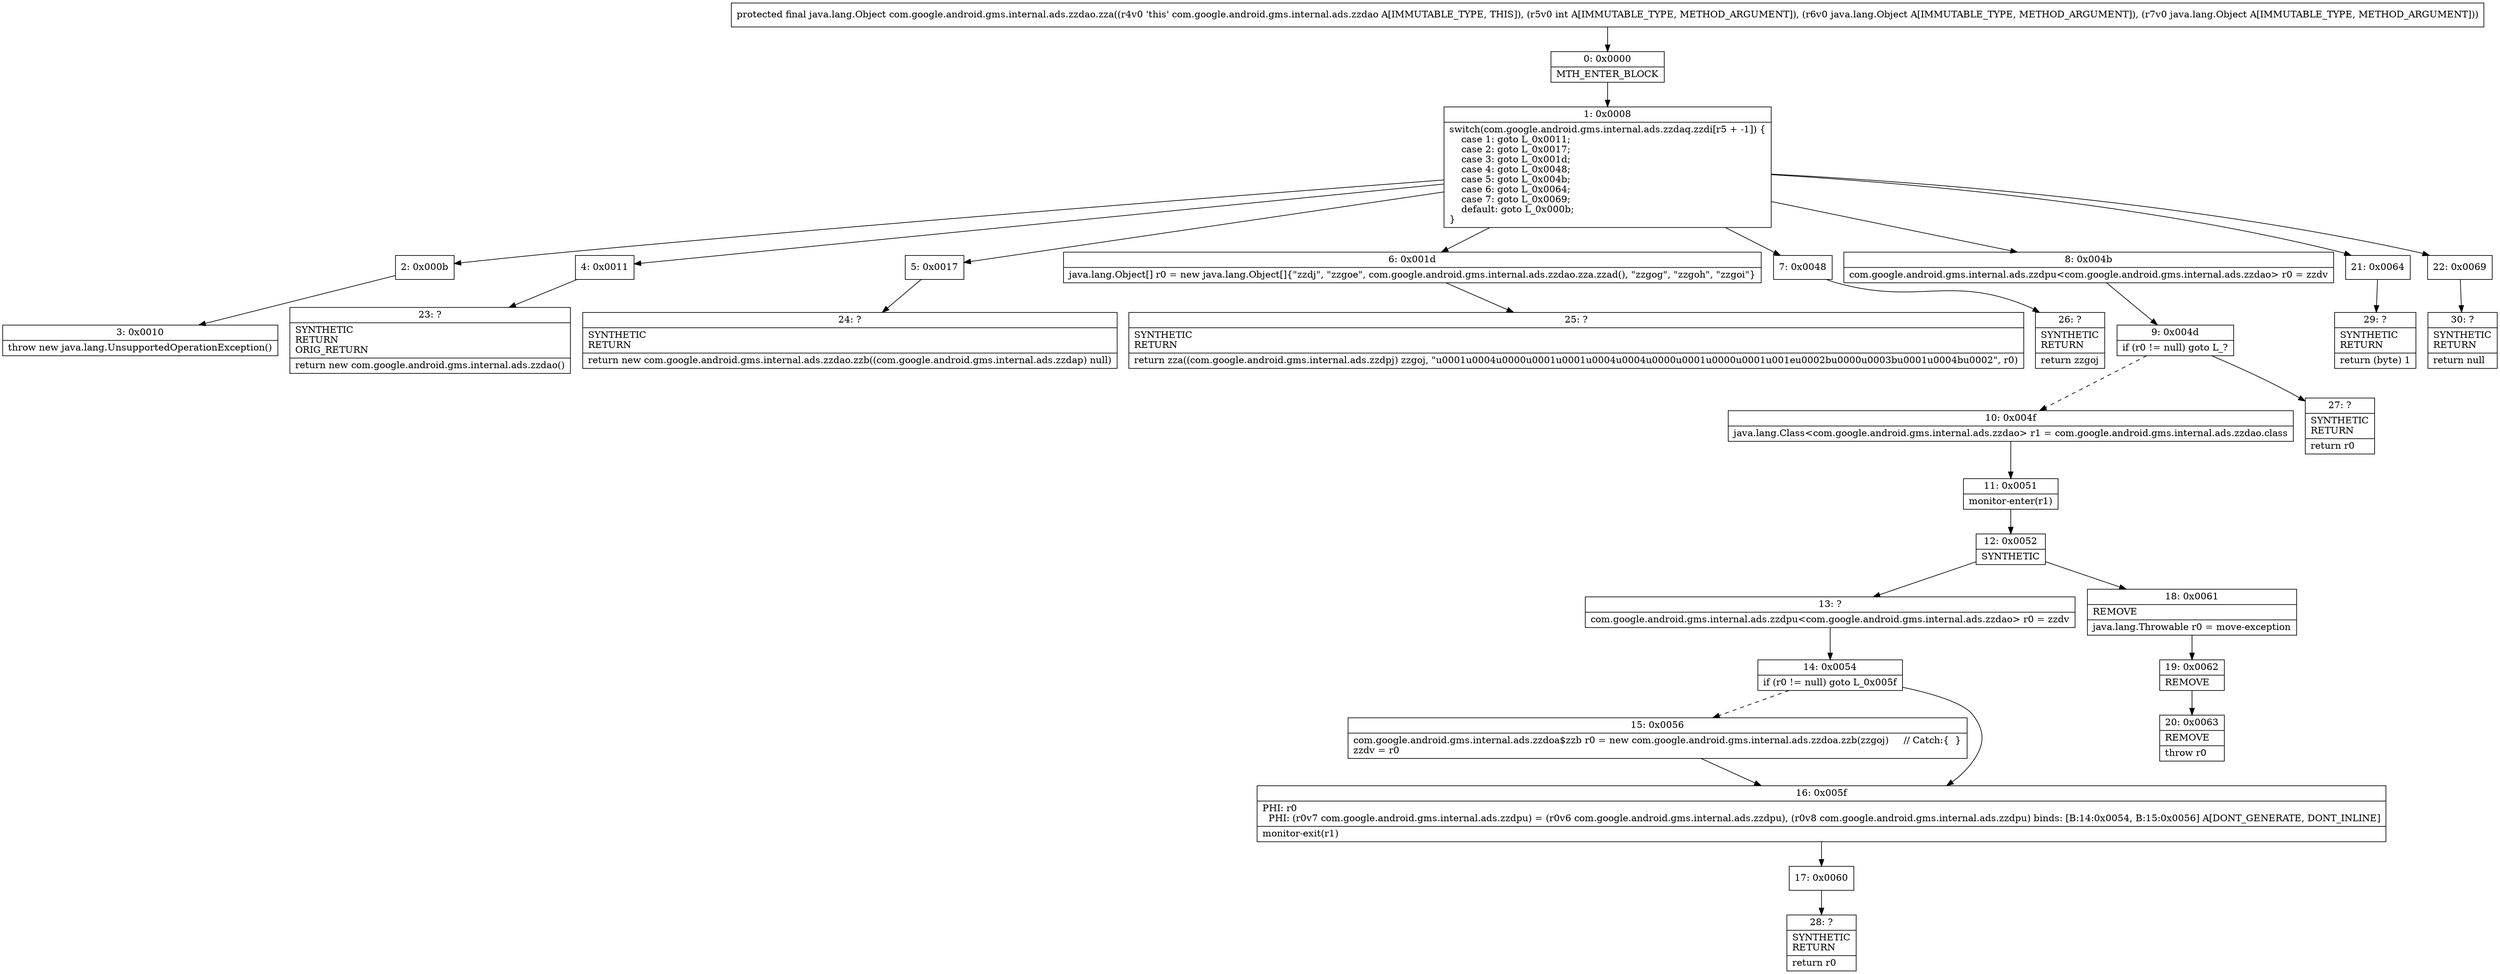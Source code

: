 digraph "CFG forcom.google.android.gms.internal.ads.zzdao.zza(ILjava\/lang\/Object;Ljava\/lang\/Object;)Ljava\/lang\/Object;" {
Node_0 [shape=record,label="{0\:\ 0x0000|MTH_ENTER_BLOCK\l}"];
Node_1 [shape=record,label="{1\:\ 0x0008|switch(com.google.android.gms.internal.ads.zzdaq.zzdi[r5 + \-1]) \{\l    case 1: goto L_0x0011;\l    case 2: goto L_0x0017;\l    case 3: goto L_0x001d;\l    case 4: goto L_0x0048;\l    case 5: goto L_0x004b;\l    case 6: goto L_0x0064;\l    case 7: goto L_0x0069;\l    default: goto L_0x000b;\l\}\l}"];
Node_2 [shape=record,label="{2\:\ 0x000b}"];
Node_3 [shape=record,label="{3\:\ 0x0010|throw new java.lang.UnsupportedOperationException()\l}"];
Node_4 [shape=record,label="{4\:\ 0x0011}"];
Node_5 [shape=record,label="{5\:\ 0x0017}"];
Node_6 [shape=record,label="{6\:\ 0x001d|java.lang.Object[] r0 = new java.lang.Object[]\{\"zzdj\", \"zzgoe\", com.google.android.gms.internal.ads.zzdao.zza.zzad(), \"zzgog\", \"zzgoh\", \"zzgoi\"\}\l}"];
Node_7 [shape=record,label="{7\:\ 0x0048}"];
Node_8 [shape=record,label="{8\:\ 0x004b|com.google.android.gms.internal.ads.zzdpu\<com.google.android.gms.internal.ads.zzdao\> r0 = zzdv\l}"];
Node_9 [shape=record,label="{9\:\ 0x004d|if (r0 != null) goto L_?\l}"];
Node_10 [shape=record,label="{10\:\ 0x004f|java.lang.Class\<com.google.android.gms.internal.ads.zzdao\> r1 = com.google.android.gms.internal.ads.zzdao.class\l}"];
Node_11 [shape=record,label="{11\:\ 0x0051|monitor\-enter(r1)\l}"];
Node_12 [shape=record,label="{12\:\ 0x0052|SYNTHETIC\l}"];
Node_13 [shape=record,label="{13\:\ ?|com.google.android.gms.internal.ads.zzdpu\<com.google.android.gms.internal.ads.zzdao\> r0 = zzdv\l}"];
Node_14 [shape=record,label="{14\:\ 0x0054|if (r0 != null) goto L_0x005f\l}"];
Node_15 [shape=record,label="{15\:\ 0x0056|com.google.android.gms.internal.ads.zzdoa$zzb r0 = new com.google.android.gms.internal.ads.zzdoa.zzb(zzgoj)     \/\/ Catch:\{  \}\lzzdv = r0\l}"];
Node_16 [shape=record,label="{16\:\ 0x005f|PHI: r0 \l  PHI: (r0v7 com.google.android.gms.internal.ads.zzdpu) = (r0v6 com.google.android.gms.internal.ads.zzdpu), (r0v8 com.google.android.gms.internal.ads.zzdpu) binds: [B:14:0x0054, B:15:0x0056] A[DONT_GENERATE, DONT_INLINE]\l|monitor\-exit(r1)\l}"];
Node_17 [shape=record,label="{17\:\ 0x0060}"];
Node_18 [shape=record,label="{18\:\ 0x0061|REMOVE\l|java.lang.Throwable r0 = move\-exception\l}"];
Node_19 [shape=record,label="{19\:\ 0x0062|REMOVE\l}"];
Node_20 [shape=record,label="{20\:\ 0x0063|REMOVE\l|throw r0\l}"];
Node_21 [shape=record,label="{21\:\ 0x0064}"];
Node_22 [shape=record,label="{22\:\ 0x0069}"];
Node_23 [shape=record,label="{23\:\ ?|SYNTHETIC\lRETURN\lORIG_RETURN\l|return new com.google.android.gms.internal.ads.zzdao()\l}"];
Node_24 [shape=record,label="{24\:\ ?|SYNTHETIC\lRETURN\l|return new com.google.android.gms.internal.ads.zzdao.zzb((com.google.android.gms.internal.ads.zzdap) null)\l}"];
Node_25 [shape=record,label="{25\:\ ?|SYNTHETIC\lRETURN\l|return zza((com.google.android.gms.internal.ads.zzdpj) zzgoj, \"u0001u0004u0000u0001u0001u0004u0004u0000u0001u0000u0001u001eu0002bu0000u0003bu0001u0004bu0002\", r0)\l}"];
Node_26 [shape=record,label="{26\:\ ?|SYNTHETIC\lRETURN\l|return zzgoj\l}"];
Node_27 [shape=record,label="{27\:\ ?|SYNTHETIC\lRETURN\l|return r0\l}"];
Node_28 [shape=record,label="{28\:\ ?|SYNTHETIC\lRETURN\l|return r0\l}"];
Node_29 [shape=record,label="{29\:\ ?|SYNTHETIC\lRETURN\l|return (byte) 1\l}"];
Node_30 [shape=record,label="{30\:\ ?|SYNTHETIC\lRETURN\l|return null\l}"];
MethodNode[shape=record,label="{protected final java.lang.Object com.google.android.gms.internal.ads.zzdao.zza((r4v0 'this' com.google.android.gms.internal.ads.zzdao A[IMMUTABLE_TYPE, THIS]), (r5v0 int A[IMMUTABLE_TYPE, METHOD_ARGUMENT]), (r6v0 java.lang.Object A[IMMUTABLE_TYPE, METHOD_ARGUMENT]), (r7v0 java.lang.Object A[IMMUTABLE_TYPE, METHOD_ARGUMENT])) }"];
MethodNode -> Node_0;
Node_0 -> Node_1;
Node_1 -> Node_2;
Node_1 -> Node_4;
Node_1 -> Node_5;
Node_1 -> Node_6;
Node_1 -> Node_7;
Node_1 -> Node_8;
Node_1 -> Node_21;
Node_1 -> Node_22;
Node_2 -> Node_3;
Node_4 -> Node_23;
Node_5 -> Node_24;
Node_6 -> Node_25;
Node_7 -> Node_26;
Node_8 -> Node_9;
Node_9 -> Node_10[style=dashed];
Node_9 -> Node_27;
Node_10 -> Node_11;
Node_11 -> Node_12;
Node_12 -> Node_13;
Node_12 -> Node_18;
Node_13 -> Node_14;
Node_14 -> Node_15[style=dashed];
Node_14 -> Node_16;
Node_15 -> Node_16;
Node_16 -> Node_17;
Node_17 -> Node_28;
Node_18 -> Node_19;
Node_19 -> Node_20;
Node_21 -> Node_29;
Node_22 -> Node_30;
}


